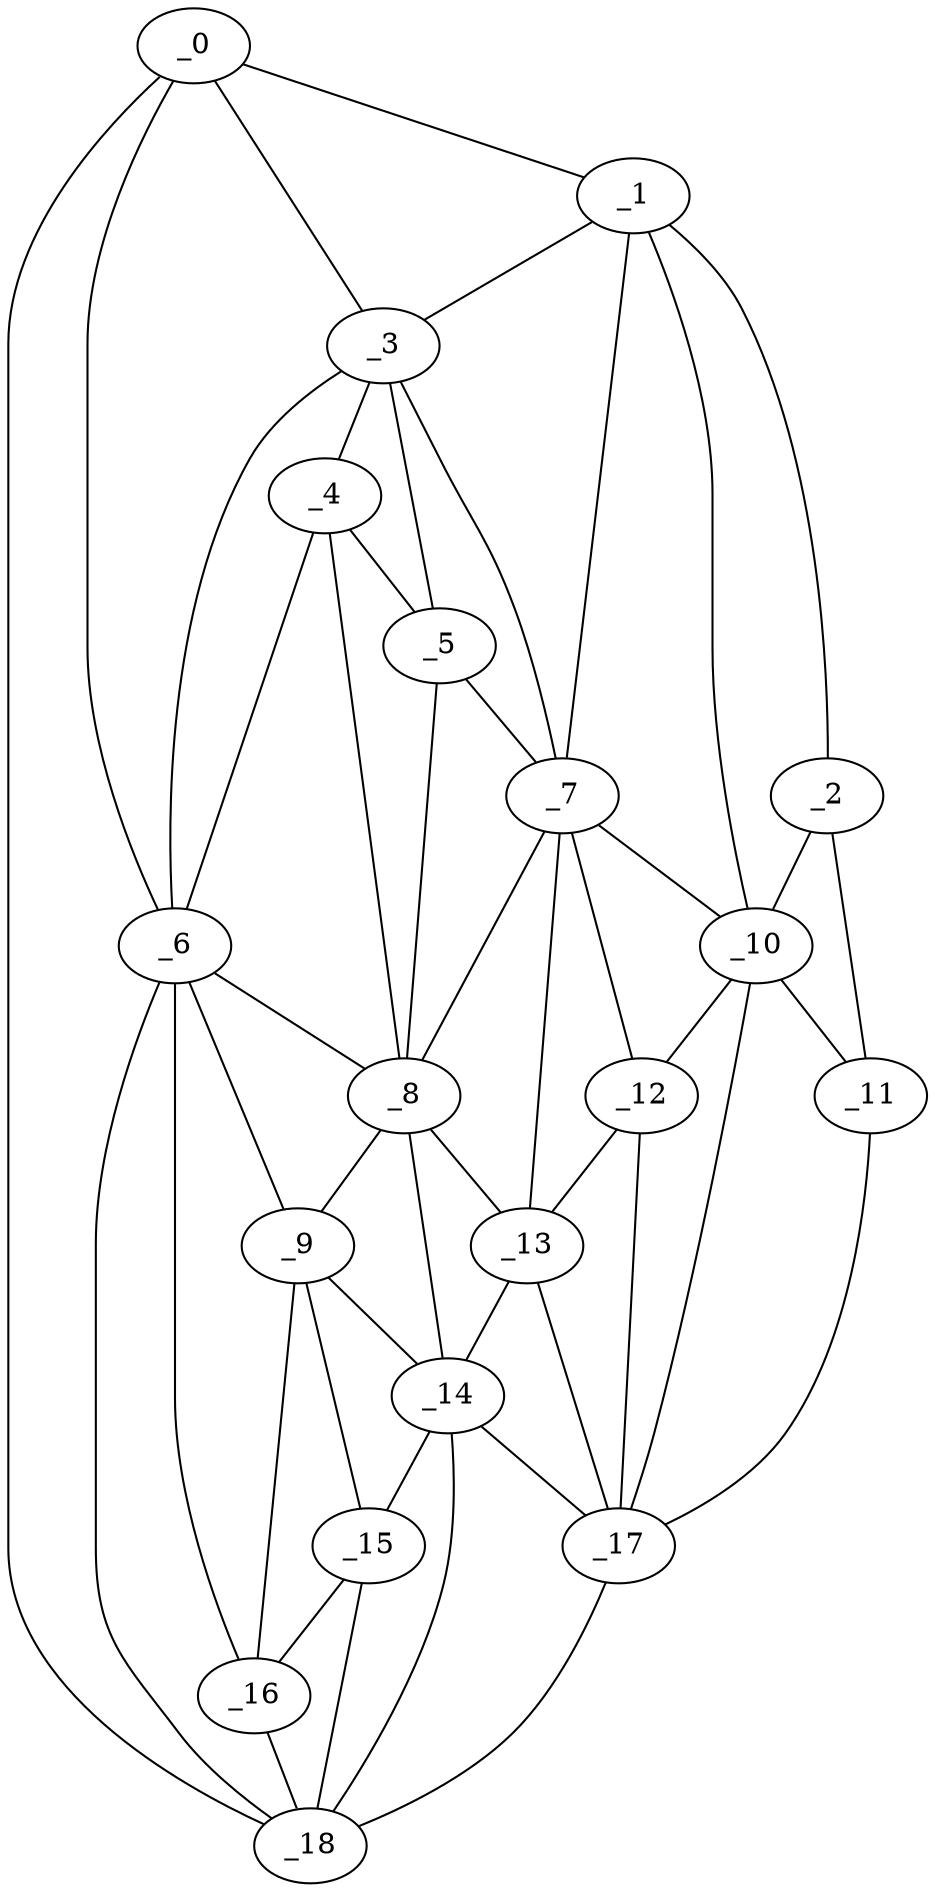graph "obj24__30.gxl" {
	_0	 [x=40,
		y=77];
	_1	 [x=41,
		y=29];
	_0 -- _1	 [valence=1];
	_3	 [x=52,
		y=75];
	_0 -- _3	 [valence=1];
	_6	 [x=70,
		y=80];
	_0 -- _6	 [valence=2];
	_18	 [x=93,
		y=117];
	_0 -- _18	 [valence=1];
	_2	 [x=42,
		y=8];
	_1 -- _2	 [valence=1];
	_1 -- _3	 [valence=1];
	_7	 [x=71,
		y=62];
	_1 -- _7	 [valence=2];
	_10	 [x=88,
		y=28];
	_1 -- _10	 [valence=1];
	_2 -- _10	 [valence=2];
	_11	 [x=89,
		y=9];
	_2 -- _11	 [valence=1];
	_4	 [x=65,
		y=75];
	_3 -- _4	 [valence=2];
	_5	 [x=69,
		y=71];
	_3 -- _5	 [valence=1];
	_3 -- _6	 [valence=1];
	_3 -- _7	 [valence=2];
	_4 -- _5	 [valence=2];
	_4 -- _6	 [valence=2];
	_8	 [x=72,
		y=74];
	_4 -- _8	 [valence=2];
	_5 -- _7	 [valence=2];
	_5 -- _8	 [valence=1];
	_6 -- _8	 [valence=1];
	_9	 [x=74,
		y=80];
	_6 -- _9	 [valence=2];
	_16	 [x=92,
		y=105];
	_6 -- _16	 [valence=2];
	_6 -- _18	 [valence=1];
	_7 -- _8	 [valence=1];
	_7 -- _10	 [valence=2];
	_12	 [x=92,
		y=48];
	_7 -- _12	 [valence=2];
	_13	 [x=92,
		y=57];
	_7 -- _13	 [valence=2];
	_8 -- _9	 [valence=1];
	_8 -- _13	 [valence=2];
	_14	 [x=92,
		y=79];
	_8 -- _14	 [valence=1];
	_9 -- _14	 [valence=2];
	_15	 [x=92,
		y=88];
	_9 -- _15	 [valence=2];
	_9 -- _16	 [valence=2];
	_10 -- _11	 [valence=2];
	_10 -- _12	 [valence=2];
	_17	 [x=93,
		y=36];
	_10 -- _17	 [valence=1];
	_11 -- _17	 [valence=1];
	_12 -- _13	 [valence=2];
	_12 -- _17	 [valence=2];
	_13 -- _14	 [valence=2];
	_13 -- _17	 [valence=1];
	_14 -- _15	 [valence=2];
	_14 -- _17	 [valence=1];
	_14 -- _18	 [valence=2];
	_15 -- _16	 [valence=2];
	_15 -- _18	 [valence=2];
	_16 -- _18	 [valence=2];
	_17 -- _18	 [valence=1];
}
